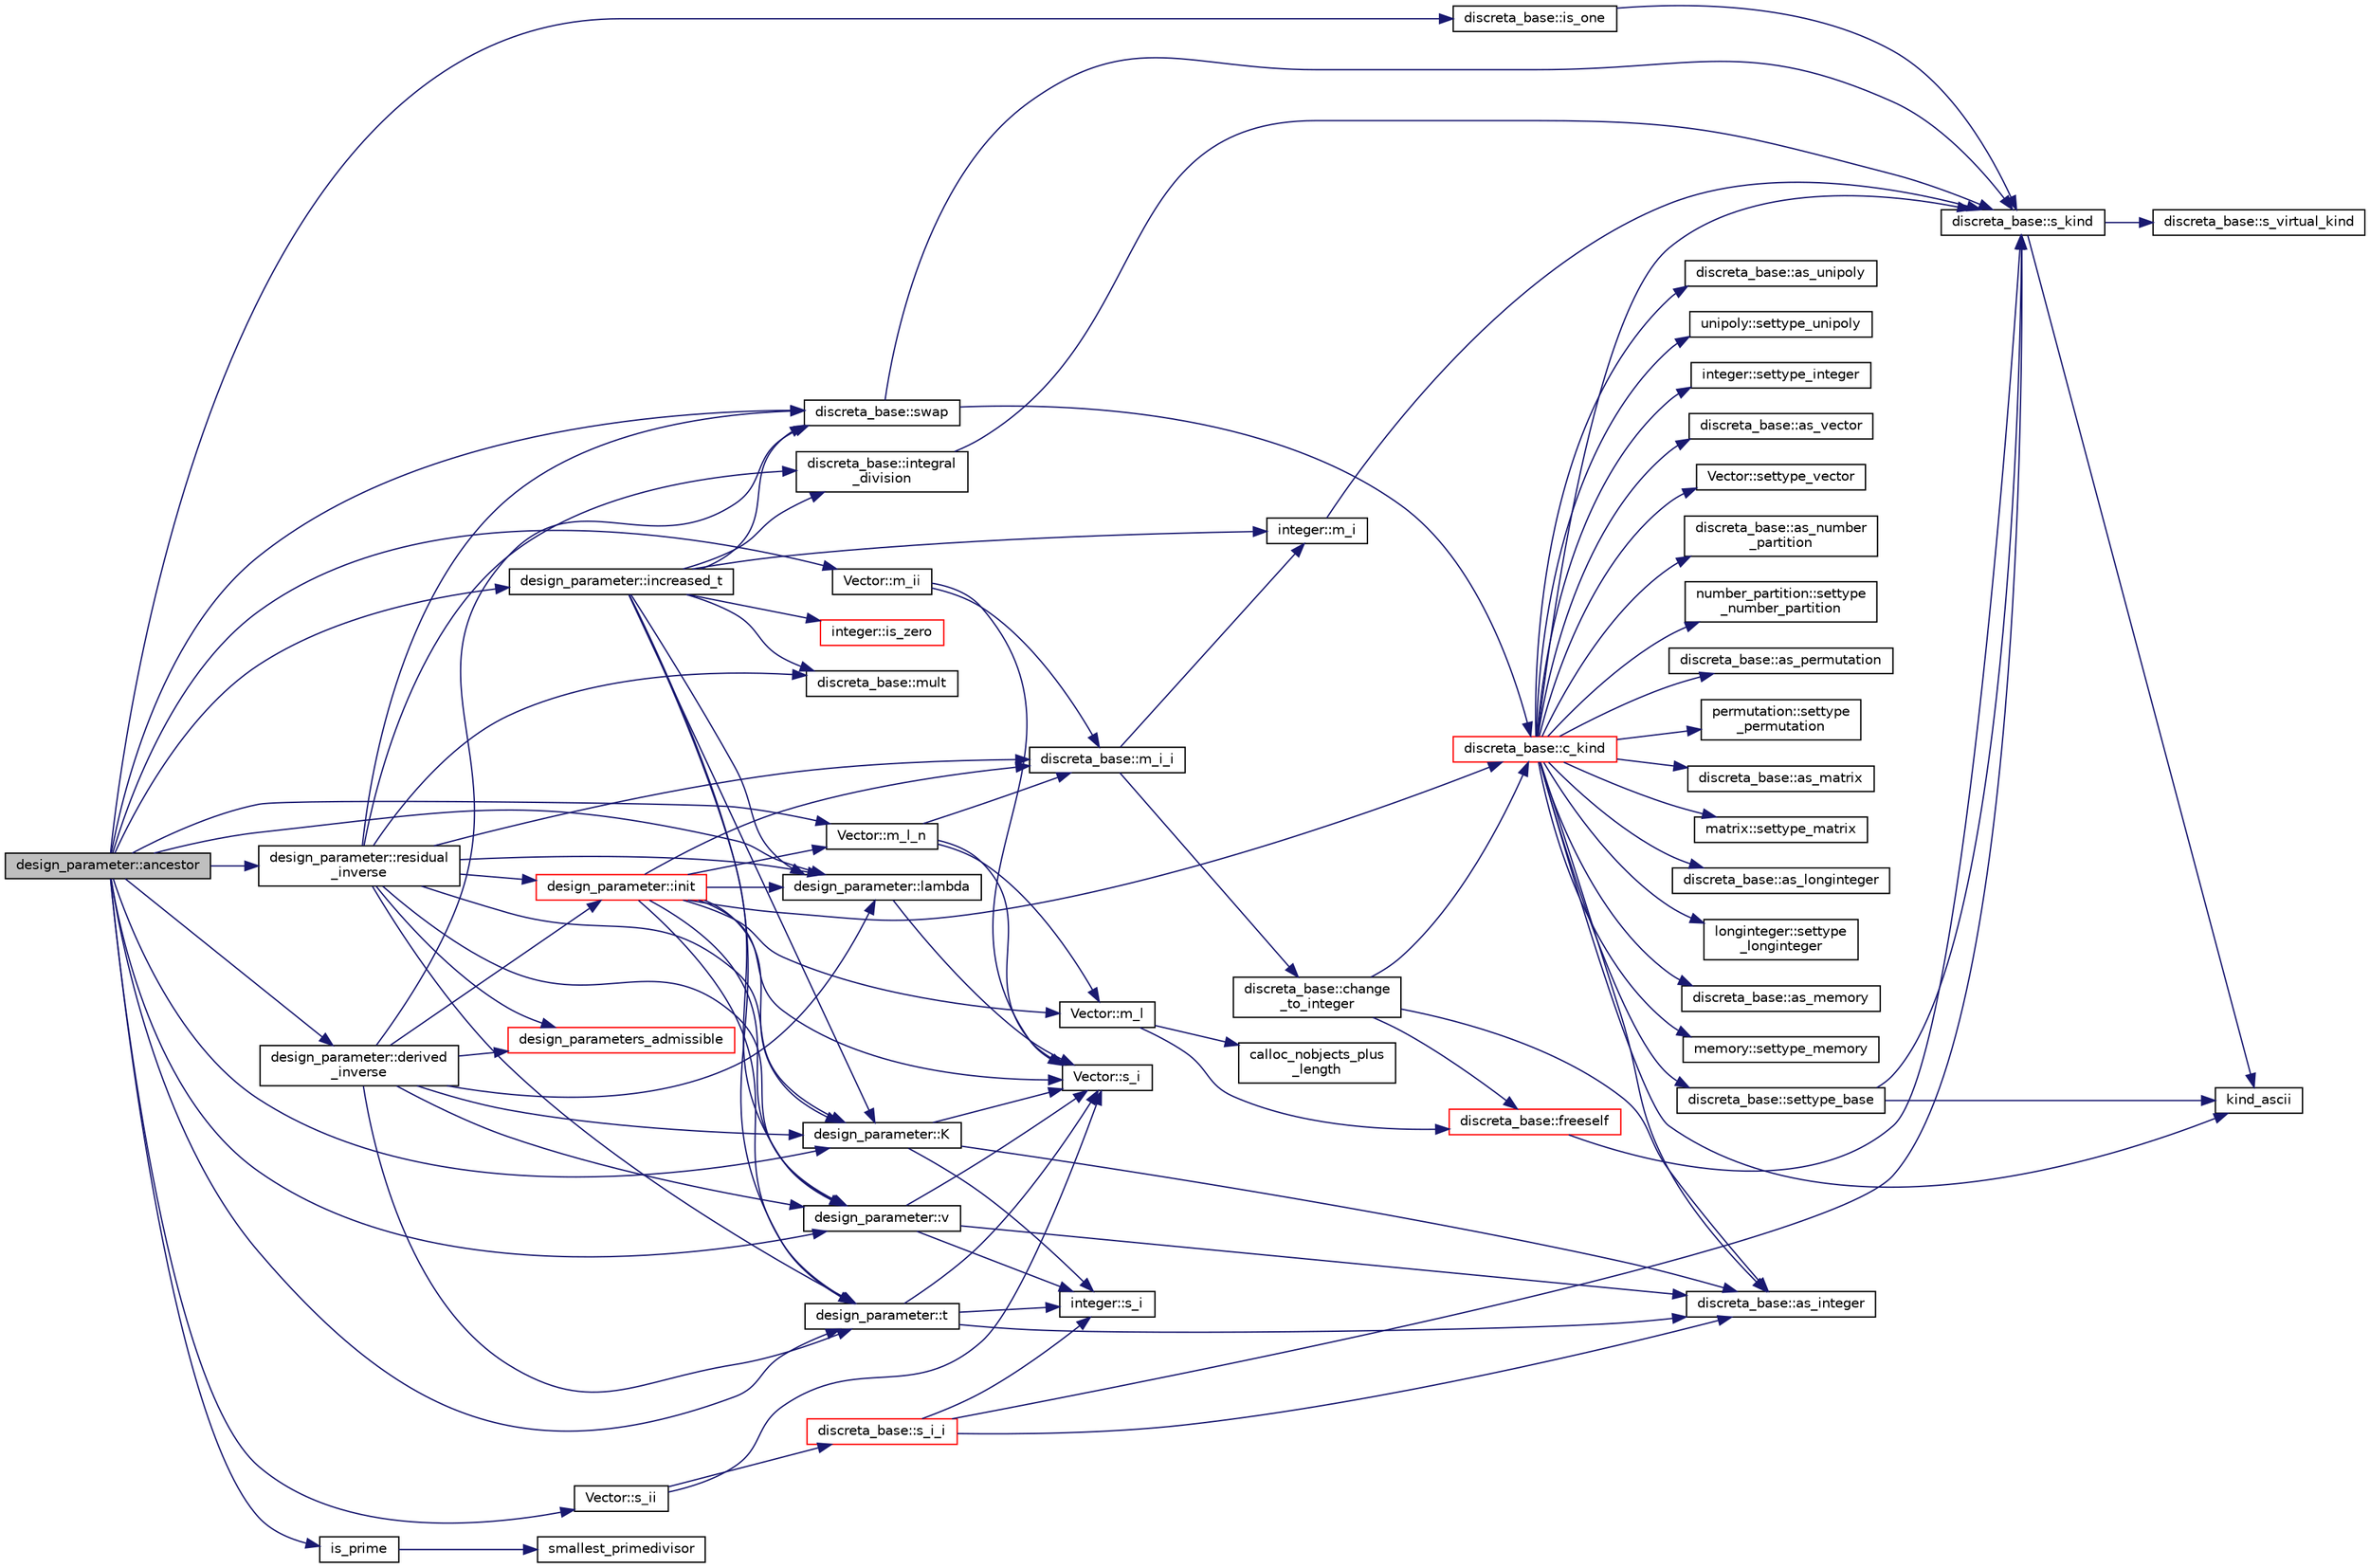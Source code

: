 digraph "design_parameter::ancestor"
{
  edge [fontname="Helvetica",fontsize="10",labelfontname="Helvetica",labelfontsize="10"];
  node [fontname="Helvetica",fontsize="10",shape=record];
  rankdir="LR";
  Node150 [label="design_parameter::ancestor",height=0.2,width=0.4,color="black", fillcolor="grey75", style="filled", fontcolor="black"];
  Node150 -> Node151 [color="midnightblue",fontsize="10",style="solid",fontname="Helvetica"];
  Node151 [label="Vector::m_l_n",height=0.2,width=0.4,color="black", fillcolor="white", style="filled",URL="$d5/db2/class_vector.html#a5c7c126e6266ecdc832c5ce5bc1cca2f"];
  Node151 -> Node152 [color="midnightblue",fontsize="10",style="solid",fontname="Helvetica"];
  Node152 [label="Vector::m_l",height=0.2,width=0.4,color="black", fillcolor="white", style="filled",URL="$d5/db2/class_vector.html#a00f5520c2a6b4f5282a1a8bcf8ea74eb"];
  Node152 -> Node153 [color="midnightblue",fontsize="10",style="solid",fontname="Helvetica"];
  Node153 [label="discreta_base::freeself",height=0.2,width=0.4,color="red", fillcolor="white", style="filled",URL="$d7/d71/classdiscreta__base.html#a9a3c9501a562293b5667c11b9174d6e5"];
  Node153 -> Node156 [color="midnightblue",fontsize="10",style="solid",fontname="Helvetica"];
  Node156 [label="discreta_base::s_kind",height=0.2,width=0.4,color="black", fillcolor="white", style="filled",URL="$d7/d71/classdiscreta__base.html#a8a830025c74adbbc3362418a7c2ba157"];
  Node156 -> Node157 [color="midnightblue",fontsize="10",style="solid",fontname="Helvetica"];
  Node157 [label="discreta_base::s_virtual_kind",height=0.2,width=0.4,color="black", fillcolor="white", style="filled",URL="$d7/d71/classdiscreta__base.html#a52778a6d6943a468be083d0785d418fb"];
  Node156 -> Node158 [color="midnightblue",fontsize="10",style="solid",fontname="Helvetica"];
  Node158 [label="kind_ascii",height=0.2,width=0.4,color="black", fillcolor="white", style="filled",URL="$d9/d60/discreta_8h.html#ad0ce825a9f29bc6cec27e1b64cfe27bf"];
  Node152 -> Node201 [color="midnightblue",fontsize="10",style="solid",fontname="Helvetica"];
  Node201 [label="calloc_nobjects_plus\l_length",height=0.2,width=0.4,color="black", fillcolor="white", style="filled",URL="$d9/d60/discreta_8h.html#a71599d54c8c17dfa065a363f5cdd0aa4"];
  Node151 -> Node202 [color="midnightblue",fontsize="10",style="solid",fontname="Helvetica"];
  Node202 [label="Vector::s_i",height=0.2,width=0.4,color="black", fillcolor="white", style="filled",URL="$d5/db2/class_vector.html#a1c4fe1752523df8119f70dd550244871"];
  Node151 -> Node203 [color="midnightblue",fontsize="10",style="solid",fontname="Helvetica"];
  Node203 [label="discreta_base::m_i_i",height=0.2,width=0.4,color="black", fillcolor="white", style="filled",URL="$d7/d71/classdiscreta__base.html#aa231464a9d4bc233f66608021c9ad997"];
  Node203 -> Node204 [color="midnightblue",fontsize="10",style="solid",fontname="Helvetica"];
  Node204 [label="discreta_base::change\l_to_integer",height=0.2,width=0.4,color="black", fillcolor="white", style="filled",URL="$d7/d71/classdiscreta__base.html#a58a5a5bd8f8e6f2dd7b4483b66dc7bb9"];
  Node204 -> Node153 [color="midnightblue",fontsize="10",style="solid",fontname="Helvetica"];
  Node204 -> Node205 [color="midnightblue",fontsize="10",style="solid",fontname="Helvetica"];
  Node205 [label="discreta_base::c_kind",height=0.2,width=0.4,color="red", fillcolor="white", style="filled",URL="$d7/d71/classdiscreta__base.html#adc2ff61589c2d083688e7a43f333cb62"];
  Node205 -> Node206 [color="midnightblue",fontsize="10",style="solid",fontname="Helvetica"];
  Node206 [label="discreta_base::settype_base",height=0.2,width=0.4,color="black", fillcolor="white", style="filled",URL="$d7/d71/classdiscreta__base.html#a4f42899a89447d1c3993ea07c38f8ad4"];
  Node206 -> Node156 [color="midnightblue",fontsize="10",style="solid",fontname="Helvetica"];
  Node206 -> Node158 [color="midnightblue",fontsize="10",style="solid",fontname="Helvetica"];
  Node205 -> Node162 [color="midnightblue",fontsize="10",style="solid",fontname="Helvetica"];
  Node162 [label="discreta_base::as_integer",height=0.2,width=0.4,color="black", fillcolor="white", style="filled",URL="$d7/d71/classdiscreta__base.html#a00d7691eaf874fd283d942692fe8dd26"];
  Node205 -> Node207 [color="midnightblue",fontsize="10",style="solid",fontname="Helvetica"];
  Node207 [label="integer::settype_integer",height=0.2,width=0.4,color="black", fillcolor="white", style="filled",URL="$d0/de5/classinteger.html#a6265c65ef311229acd513d748faba796"];
  Node205 -> Node164 [color="midnightblue",fontsize="10",style="solid",fontname="Helvetica"];
  Node164 [label="discreta_base::as_vector",height=0.2,width=0.4,color="black", fillcolor="white", style="filled",URL="$d7/d71/classdiscreta__base.html#a7bdd6cae39c380b128ee9e17e42cf020"];
  Node205 -> Node208 [color="midnightblue",fontsize="10",style="solid",fontname="Helvetica"];
  Node208 [label="Vector::settype_vector",height=0.2,width=0.4,color="black", fillcolor="white", style="filled",URL="$d5/db2/class_vector.html#a34e0d00b18c051f23904a8429fa6c8b4"];
  Node205 -> Node167 [color="midnightblue",fontsize="10",style="solid",fontname="Helvetica"];
  Node167 [label="discreta_base::as_number\l_partition",height=0.2,width=0.4,color="black", fillcolor="white", style="filled",URL="$d7/d71/classdiscreta__base.html#a307aa09de0e925d46697707968ffab00"];
  Node205 -> Node209 [color="midnightblue",fontsize="10",style="solid",fontname="Helvetica"];
  Node209 [label="number_partition::settype\l_number_partition",height=0.2,width=0.4,color="black", fillcolor="white", style="filled",URL="$df/d50/classnumber__partition.html#a3aaec1b557758f643ffc8555bbc358be"];
  Node205 -> Node169 [color="midnightblue",fontsize="10",style="solid",fontname="Helvetica"];
  Node169 [label="discreta_base::as_permutation",height=0.2,width=0.4,color="black", fillcolor="white", style="filled",URL="$d7/d71/classdiscreta__base.html#aa4e72f36a82984239b12ae831e131098"];
  Node205 -> Node210 [color="midnightblue",fontsize="10",style="solid",fontname="Helvetica"];
  Node210 [label="permutation::settype\l_permutation",height=0.2,width=0.4,color="black", fillcolor="white", style="filled",URL="$d0/d08/classpermutation.html#af1eea29f86195cede9562e444664c28c"];
  Node205 -> Node171 [color="midnightblue",fontsize="10",style="solid",fontname="Helvetica"];
  Node171 [label="discreta_base::as_matrix",height=0.2,width=0.4,color="black", fillcolor="white", style="filled",URL="$d7/d71/classdiscreta__base.html#ae4d7f56d917a4707b838fbffde6467ff"];
  Node205 -> Node211 [color="midnightblue",fontsize="10",style="solid",fontname="Helvetica"];
  Node211 [label="matrix::settype_matrix",height=0.2,width=0.4,color="black", fillcolor="white", style="filled",URL="$d1/d8d/classmatrix.html#a1780283a64a789e4084d792683d276bb"];
  Node205 -> Node174 [color="midnightblue",fontsize="10",style="solid",fontname="Helvetica"];
  Node174 [label="discreta_base::as_longinteger",height=0.2,width=0.4,color="black", fillcolor="white", style="filled",URL="$d7/d71/classdiscreta__base.html#a20a094639eb711b10c8694c51937f7cd"];
  Node205 -> Node212 [color="midnightblue",fontsize="10",style="solid",fontname="Helvetica"];
  Node212 [label="longinteger::settype\l_longinteger",height=0.2,width=0.4,color="black", fillcolor="white", style="filled",URL="$d3/d71/classlonginteger.html#ae5f811ece8df31b9ff114368a18e1dc5"];
  Node205 -> Node177 [color="midnightblue",fontsize="10",style="solid",fontname="Helvetica"];
  Node177 [label="discreta_base::as_memory",height=0.2,width=0.4,color="black", fillcolor="white", style="filled",URL="$d7/d71/classdiscreta__base.html#ad94b2d7dce0cd4fa22db57f6e79c4bd2"];
  Node205 -> Node213 [color="midnightblue",fontsize="10",style="solid",fontname="Helvetica"];
  Node213 [label="memory::settype_memory",height=0.2,width=0.4,color="black", fillcolor="white", style="filled",URL="$d8/d99/classmemory.html#a33aae277f9b8fe36b02e9d5da895451b"];
  Node205 -> Node179 [color="midnightblue",fontsize="10",style="solid",fontname="Helvetica"];
  Node179 [label="discreta_base::as_unipoly",height=0.2,width=0.4,color="black", fillcolor="white", style="filled",URL="$d7/d71/classdiscreta__base.html#ad50d8027f039fe5c2478cddb243adc9d"];
  Node205 -> Node214 [color="midnightblue",fontsize="10",style="solid",fontname="Helvetica"];
  Node214 [label="unipoly::settype_unipoly",height=0.2,width=0.4,color="black", fillcolor="white", style="filled",URL="$d1/d89/classunipoly.html#a8db854fcc85c5e1150b1f1b1c005c95b"];
  Node205 -> Node158 [color="midnightblue",fontsize="10",style="solid",fontname="Helvetica"];
  Node205 -> Node156 [color="midnightblue",fontsize="10",style="solid",fontname="Helvetica"];
  Node204 -> Node162 [color="midnightblue",fontsize="10",style="solid",fontname="Helvetica"];
  Node203 -> Node227 [color="midnightblue",fontsize="10",style="solid",fontname="Helvetica"];
  Node227 [label="integer::m_i",height=0.2,width=0.4,color="black", fillcolor="white", style="filled",URL="$d0/de5/classinteger.html#a869091f0a0f35f5354c8c4a70250e8a9"];
  Node227 -> Node156 [color="midnightblue",fontsize="10",style="solid",fontname="Helvetica"];
  Node150 -> Node228 [color="midnightblue",fontsize="10",style="solid",fontname="Helvetica"];
  Node228 [label="design_parameter::lambda",height=0.2,width=0.4,color="black", fillcolor="white", style="filled",URL="$da/d94/classdesign__parameter.html#a53f496a4ef883ba3c06b500e48b238f5"];
  Node228 -> Node202 [color="midnightblue",fontsize="10",style="solid",fontname="Helvetica"];
  Node150 -> Node229 [color="midnightblue",fontsize="10",style="solid",fontname="Helvetica"];
  Node229 [label="discreta_base::is_one",height=0.2,width=0.4,color="black", fillcolor="white", style="filled",URL="$d7/d71/classdiscreta__base.html#a28fa37aac83194174888d34f07f43848"];
  Node229 -> Node156 [color="midnightblue",fontsize="10",style="solid",fontname="Helvetica"];
  Node150 -> Node230 [color="midnightblue",fontsize="10",style="solid",fontname="Helvetica"];
  Node230 [label="design_parameter::t",height=0.2,width=0.4,color="black", fillcolor="white", style="filled",URL="$da/d94/classdesign__parameter.html#acf428913d279e62bcadc66b34303ece2"];
  Node230 -> Node202 [color="midnightblue",fontsize="10",style="solid",fontname="Helvetica"];
  Node230 -> Node162 [color="midnightblue",fontsize="10",style="solid",fontname="Helvetica"];
  Node230 -> Node231 [color="midnightblue",fontsize="10",style="solid",fontname="Helvetica"];
  Node231 [label="integer::s_i",height=0.2,width=0.4,color="black", fillcolor="white", style="filled",URL="$d0/de5/classinteger.html#adf28e9f94d4c844adaa950deeb80b904"];
  Node150 -> Node232 [color="midnightblue",fontsize="10",style="solid",fontname="Helvetica"];
  Node232 [label="design_parameter::K",height=0.2,width=0.4,color="black", fillcolor="white", style="filled",URL="$da/d94/classdesign__parameter.html#a0960cd8a9ce482e57708344085b8d5ee"];
  Node232 -> Node202 [color="midnightblue",fontsize="10",style="solid",fontname="Helvetica"];
  Node232 -> Node162 [color="midnightblue",fontsize="10",style="solid",fontname="Helvetica"];
  Node232 -> Node231 [color="midnightblue",fontsize="10",style="solid",fontname="Helvetica"];
  Node150 -> Node233 [color="midnightblue",fontsize="10",style="solid",fontname="Helvetica"];
  Node233 [label="is_prime",height=0.2,width=0.4,color="black", fillcolor="white", style="filled",URL="$de/dc5/algebra__and__number__theory_8h.html#ac98a0478ba82b9568613df1c8df7e3b8"];
  Node233 -> Node234 [color="midnightblue",fontsize="10",style="solid",fontname="Helvetica"];
  Node234 [label="smallest_primedivisor",height=0.2,width=0.4,color="black", fillcolor="white", style="filled",URL="$df/dda/number__theory_8_c.html#a89238384b70e5f0f19ac179ca88d468d"];
  Node150 -> Node235 [color="midnightblue",fontsize="10",style="solid",fontname="Helvetica"];
  Node235 [label="design_parameter::v",height=0.2,width=0.4,color="black", fillcolor="white", style="filled",URL="$da/d94/classdesign__parameter.html#a4fb1a94211c5a14072a459038b87a3ed"];
  Node235 -> Node202 [color="midnightblue",fontsize="10",style="solid",fontname="Helvetica"];
  Node235 -> Node162 [color="midnightblue",fontsize="10",style="solid",fontname="Helvetica"];
  Node235 -> Node231 [color="midnightblue",fontsize="10",style="solid",fontname="Helvetica"];
  Node150 -> Node236 [color="midnightblue",fontsize="10",style="solid",fontname="Helvetica"];
  Node236 [label="discreta_base::swap",height=0.2,width=0.4,color="black", fillcolor="white", style="filled",URL="$d7/d71/classdiscreta__base.html#a2e8acbb9d3476675dac5b6a583b0293e"];
  Node236 -> Node156 [color="midnightblue",fontsize="10",style="solid",fontname="Helvetica"];
  Node236 -> Node205 [color="midnightblue",fontsize="10",style="solid",fontname="Helvetica"];
  Node150 -> Node237 [color="midnightblue",fontsize="10",style="solid",fontname="Helvetica"];
  Node237 [label="Vector::m_ii",height=0.2,width=0.4,color="black", fillcolor="white", style="filled",URL="$d5/db2/class_vector.html#aa6a97eabb43f192a47947f4f6acbb04d"];
  Node237 -> Node202 [color="midnightblue",fontsize="10",style="solid",fontname="Helvetica"];
  Node237 -> Node203 [color="midnightblue",fontsize="10",style="solid",fontname="Helvetica"];
  Node150 -> Node238 [color="midnightblue",fontsize="10",style="solid",fontname="Helvetica"];
  Node238 [label="design_parameter::increased_t",height=0.2,width=0.4,color="black", fillcolor="white", style="filled",URL="$da/d94/classdesign__parameter.html#a8f39a90927d51e3cb3772bc98c94d7d0"];
  Node238 -> Node227 [color="midnightblue",fontsize="10",style="solid",fontname="Helvetica"];
  Node238 -> Node232 [color="midnightblue",fontsize="10",style="solid",fontname="Helvetica"];
  Node238 -> Node230 [color="midnightblue",fontsize="10",style="solid",fontname="Helvetica"];
  Node238 -> Node235 [color="midnightblue",fontsize="10",style="solid",fontname="Helvetica"];
  Node238 -> Node239 [color="midnightblue",fontsize="10",style="solid",fontname="Helvetica"];
  Node239 [label="integer::is_zero",height=0.2,width=0.4,color="red", fillcolor="white", style="filled",URL="$d0/de5/classinteger.html#ab92500013b2342ab5c24355bc91bad64"];
  Node238 -> Node254 [color="midnightblue",fontsize="10",style="solid",fontname="Helvetica"];
  Node254 [label="discreta_base::mult",height=0.2,width=0.4,color="black", fillcolor="white", style="filled",URL="$d7/d71/classdiscreta__base.html#a96f759b28f7c30bdfd95ac10f5972bd0"];
  Node238 -> Node228 [color="midnightblue",fontsize="10",style="solid",fontname="Helvetica"];
  Node238 -> Node255 [color="midnightblue",fontsize="10",style="solid",fontname="Helvetica"];
  Node255 [label="discreta_base::integral\l_division",height=0.2,width=0.4,color="black", fillcolor="white", style="filled",URL="$d7/d71/classdiscreta__base.html#a92b3001ac35af9185b316c0d8f89070e"];
  Node255 -> Node156 [color="midnightblue",fontsize="10",style="solid",fontname="Helvetica"];
  Node238 -> Node236 [color="midnightblue",fontsize="10",style="solid",fontname="Helvetica"];
  Node150 -> Node256 [color="midnightblue",fontsize="10",style="solid",fontname="Helvetica"];
  Node256 [label="Vector::s_ii",height=0.2,width=0.4,color="black", fillcolor="white", style="filled",URL="$d5/db2/class_vector.html#a75d4942cc7b9794717b4846c10520db8"];
  Node256 -> Node202 [color="midnightblue",fontsize="10",style="solid",fontname="Helvetica"];
  Node256 -> Node253 [color="midnightblue",fontsize="10",style="solid",fontname="Helvetica"];
  Node253 [label="discreta_base::s_i_i",height=0.2,width=0.4,color="red", fillcolor="white", style="filled",URL="$d7/d71/classdiscreta__base.html#aadb92c01fbe69b3034b0214b33fbc735"];
  Node253 -> Node156 [color="midnightblue",fontsize="10",style="solid",fontname="Helvetica"];
  Node253 -> Node162 [color="midnightblue",fontsize="10",style="solid",fontname="Helvetica"];
  Node253 -> Node231 [color="midnightblue",fontsize="10",style="solid",fontname="Helvetica"];
  Node150 -> Node257 [color="midnightblue",fontsize="10",style="solid",fontname="Helvetica"];
  Node257 [label="design_parameter::derived\l_inverse",height=0.2,width=0.4,color="black", fillcolor="white", style="filled",URL="$da/d94/classdesign__parameter.html#acbfce2a35f0c379d5888acdc8d74ae19"];
  Node257 -> Node258 [color="midnightblue",fontsize="10",style="solid",fontname="Helvetica"];
  Node258 [label="design_parameter::init",height=0.2,width=0.4,color="red", fillcolor="white", style="filled",URL="$da/d94/classdesign__parameter.html#af77829be8d9058a84169c36143307b5d"];
  Node258 -> Node151 [color="midnightblue",fontsize="10",style="solid",fontname="Helvetica"];
  Node258 -> Node205 [color="midnightblue",fontsize="10",style="solid",fontname="Helvetica"];
  Node258 -> Node230 [color="midnightblue",fontsize="10",style="solid",fontname="Helvetica"];
  Node258 -> Node235 [color="midnightblue",fontsize="10",style="solid",fontname="Helvetica"];
  Node258 -> Node232 [color="midnightblue",fontsize="10",style="solid",fontname="Helvetica"];
  Node258 -> Node228 [color="midnightblue",fontsize="10",style="solid",fontname="Helvetica"];
  Node258 -> Node203 [color="midnightblue",fontsize="10",style="solid",fontname="Helvetica"];
  Node258 -> Node202 [color="midnightblue",fontsize="10",style="solid",fontname="Helvetica"];
  Node258 -> Node152 [color="midnightblue",fontsize="10",style="solid",fontname="Helvetica"];
  Node257 -> Node235 [color="midnightblue",fontsize="10",style="solid",fontname="Helvetica"];
  Node257 -> Node230 [color="midnightblue",fontsize="10",style="solid",fontname="Helvetica"];
  Node257 -> Node232 [color="midnightblue",fontsize="10",style="solid",fontname="Helvetica"];
  Node257 -> Node228 [color="midnightblue",fontsize="10",style="solid",fontname="Helvetica"];
  Node257 -> Node262 [color="midnightblue",fontsize="10",style="solid",fontname="Helvetica"];
  Node262 [label="design_parameters_admissible",height=0.2,width=0.4,color="red", fillcolor="white", style="filled",URL="$d1/dec/lib_2_d_i_s_c_r_e_t_a_2design_8_c.html#a1fdc465f664d8b5b87cf6819dd1e6d11"];
  Node257 -> Node236 [color="midnightblue",fontsize="10",style="solid",fontname="Helvetica"];
  Node150 -> Node267 [color="midnightblue",fontsize="10",style="solid",fontname="Helvetica"];
  Node267 [label="design_parameter::residual\l_inverse",height=0.2,width=0.4,color="black", fillcolor="white", style="filled",URL="$da/d94/classdesign__parameter.html#a98630a1cdc565c3c826a2636a499c5f6"];
  Node267 -> Node258 [color="midnightblue",fontsize="10",style="solid",fontname="Helvetica"];
  Node267 -> Node235 [color="midnightblue",fontsize="10",style="solid",fontname="Helvetica"];
  Node267 -> Node230 [color="midnightblue",fontsize="10",style="solid",fontname="Helvetica"];
  Node267 -> Node232 [color="midnightblue",fontsize="10",style="solid",fontname="Helvetica"];
  Node267 -> Node203 [color="midnightblue",fontsize="10",style="solid",fontname="Helvetica"];
  Node267 -> Node254 [color="midnightblue",fontsize="10",style="solid",fontname="Helvetica"];
  Node267 -> Node228 [color="midnightblue",fontsize="10",style="solid",fontname="Helvetica"];
  Node267 -> Node255 [color="midnightblue",fontsize="10",style="solid",fontname="Helvetica"];
  Node267 -> Node262 [color="midnightblue",fontsize="10",style="solid",fontname="Helvetica"];
  Node267 -> Node236 [color="midnightblue",fontsize="10",style="solid",fontname="Helvetica"];
}
